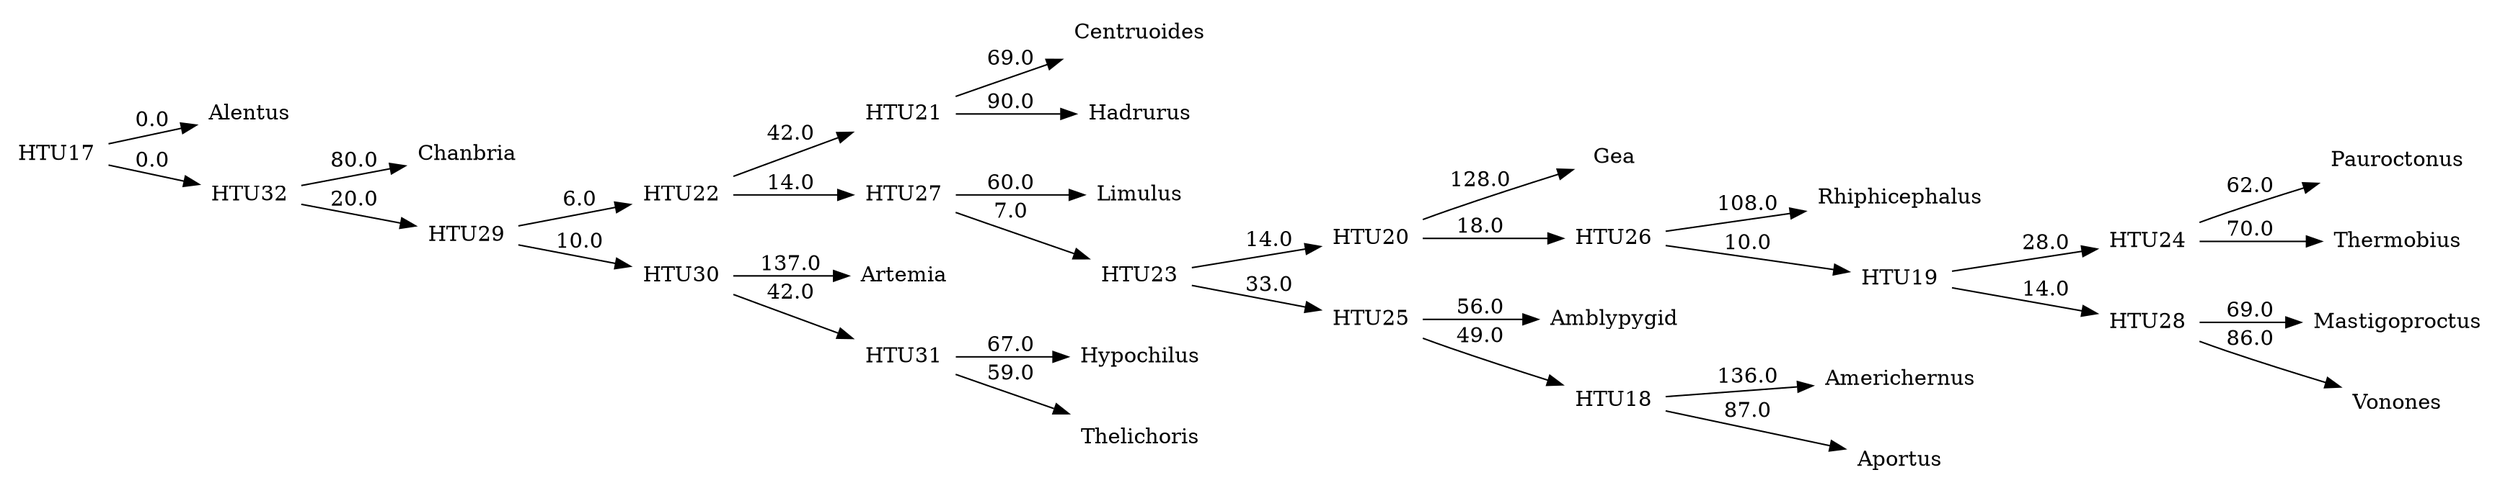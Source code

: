 digraph G {
	rankdir = LR;	edge [colorscheme=spectral11];	node [shape = none];

    0 [label=Alentus];
    1 [label=Amblypygid];
    2 [label=Americhernus];
    3 [label=Aportus];
    4 [label=Artemia];
    5 [label=Centruoides];
    6 [label=Chanbria];
    7 [label=Gea];
    8 [label=Hadrurus];
    9 [label=Hypochilus];
    10 [label=Limulus];
    11 [label=Mastigoproctus];
    12 [label=Pauroctonus];
    13 [label=Rhiphicephalus];
    14 [label=Thelichoris];
    15 [label=Thermobius];
    16 [label=Vonones];
    17 [label=HTU17];
    18 [label=HTU18];
    19 [label=HTU19];
    20 [label=HTU20];
    21 [label=HTU21];
    22 [label=HTU22];
    23 [label=HTU23];
    24 [label=HTU24];
    25 [label=HTU25];
    26 [label=HTU26];
    27 [label=HTU27];
    28 [label=HTU28];
    29 [label=HTU29];
    30 [label=HTU30];
    31 [label=HTU31];
    32 [label=HTU32];
    17 -> 0 [label=0.0];
    17 -> 32 [label=0.0];
    18 -> 2 [label=136.0];
    18 -> 3 [label=87.0];
    19 -> 24 [label=28.0];
    19 -> 28 [label=14.0];
    20 -> 7 [label=128.0];
    20 -> 26 [label=18.0];
    21 -> 5 [label=69.0];
    21 -> 8 [label=90.0];
    22 -> 21 [label=42.0];
    22 -> 27 [label=14.0];
    23 -> 20 [label=14.0];
    23 -> 25 [label=33.0];
    24 -> 12 [label=62.0];
    24 -> 15 [label=70.0];
    25 -> 1 [label=56.0];
    25 -> 18 [label=49.0];
    26 -> 13 [label=108.0];
    26 -> 19 [label=10.0];
    27 -> 10 [label=60.0];
    27 -> 23 [label=7.0];
    28 -> 11 [label=69.0];
    28 -> 16 [label=86.0];
    29 -> 22 [label=6.0];
    29 -> 30 [label=10.0];
    30 -> 4 [label=137.0];
    30 -> 31 [label=42.0];
    31 -> 9 [label=67.0];
    31 -> 14 [label=59.0];
    32 -> 6 [label=80.0];
    32 -> 29 [label=20.0];
}
//1738.0
digraph G {
	rankdir = LR;	edge [colorscheme=spectral11];	node [shape = none];

    0 [label=Alentus];
    1 [label=Amblypygid];
    2 [label=Americhernus];
    3 [label=Aportus];
    4 [label=Artemia];
    5 [label=Centruoides];
    6 [label=Chanbria];
    7 [label=Gea];
    8 [label=Hadrurus];
    9 [label=Hypochilus];
    10 [label=Limulus];
    11 [label=Mastigoproctus];
    12 [label=Pauroctonus];
    13 [label=Rhiphicephalus];
    14 [label=Thelichoris];
    15 [label=Thermobius];
    16 [label=Vonones];
    17 [label=HTU17];
    18 [label=HTU18];
    19 [label=HTU19];
    20 [label=HTU20];
    21 [label=HTU21];
    22 [label=HTU22];
    23 [label=HTU23];
    24 [label=HTU24];
    25 [label=HTU25];
    26 [label=HTU26];
    27 [label=HTU27];
    28 [label=HTU28];
    29 [label=HTU29];
    30 [label=HTU30];
    31 [label=HTU31];
    32 [label=HTU32];
    17 -> 0 [label=0.0];
    17 -> 32 [label=0.0];
    18 -> 2 [label=136.0];
    18 -> 3 [label=87.0];
    19 -> 24 [label=28.0];
    19 -> 28 [label=14.0];
    20 -> 7 [label=128.0];
    20 -> 26 [label=18.0];
    21 -> 5 [label=69.0];
    21 -> 8 [label=90.0];
    22 -> 21 [label=42.0];
    22 -> 27 [label=14.0];
    23 -> 20 [label=14.0];
    23 -> 25 [label=33.0];
    24 -> 12 [label=62.0];
    24 -> 15 [label=70.0];
    25 -> 1 [label=56.0];
    25 -> 18 [label=49.0];
    26 -> 13 [label=108.0];
    26 -> 19 [label=10.0];
    27 -> 10 [label=60.0];
    27 -> 23 [label=7.0];
    28 -> 11 [label=69.0];
    28 -> 16 [label=86.0];
    29 -> 22 [label=6.0];
    29 -> 30 [label=10.0];
    30 -> 4 [label=137.0];
    30 -> 31 [label=42.0];
    31 -> 9 [label=67.0];
    31 -> 14 [label=59.0];
    32 -> 6 [label=80.0];
    32 -> 29 [label=20.0];
}
//1738.0
digraph G {
	rankdir = LR;	edge [colorscheme=spectral11];	node [shape = none];

    0 [label=Alentus];
    1 [label=Amblypygid];
    2 [label=Americhernus];
    3 [label=Aportus];
    4 [label=Artemia];
    5 [label=Centruoides];
    6 [label=Chanbria];
    7 [label=Gea];
    8 [label=Hadrurus];
    9 [label=Hypochilus];
    10 [label=Limulus];
    11 [label=Mastigoproctus];
    12 [label=Pauroctonus];
    13 [label=Rhiphicephalus];
    14 [label=Thelichoris];
    15 [label=Thermobius];
    16 [label=Vonones];
    17 [label=HTU17];
    18 [label=HTU18];
    19 [label=HTU19];
    20 [label=HTU20];
    21 [label=HTU21];
    22 [label=HTU22];
    23 [label=HTU23];
    24 [label=HTU24];
    25 [label=HTU25];
    26 [label=HTU26];
    27 [label=HTU27];
    28 [label=HTU28];
    29 [label=HTU29];
    30 [label=HTU30];
    31 [label=HTU31];
    32 [label=HTU32];
    17 -> 0 [label=0.0];
    17 -> 32 [label=0.0];
    18 -> 2 [label=136.0];
    18 -> 3 [label=87.0];
    19 -> 24 [label=28.0];
    19 -> 28 [label=14.0];
    20 -> 7 [label=128.0];
    20 -> 26 [label=18.0];
    21 -> 5 [label=69.0];
    21 -> 8 [label=90.0];
    22 -> 21 [label=42.0];
    22 -> 27 [label=14.0];
    23 -> 20 [label=14.0];
    23 -> 25 [label=33.0];
    24 -> 12 [label=62.0];
    24 -> 15 [label=70.0];
    25 -> 1 [label=56.0];
    25 -> 18 [label=49.0];
    26 -> 13 [label=108.0];
    26 -> 19 [label=10.0];
    27 -> 10 [label=60.0];
    27 -> 23 [label=7.0];
    28 -> 11 [label=69.0];
    28 -> 16 [label=86.0];
    29 -> 22 [label=6.0];
    29 -> 30 [label=10.0];
    30 -> 4 [label=137.0];
    30 -> 31 [label=42.0];
    31 -> 9 [label=67.0];
    31 -> 14 [label=59.0];
    32 -> 6 [label=80.0];
    32 -> 29 [label=20.0];
}
//1738.0
digraph G {
	rankdir = LR;	edge [colorscheme=spectral11];	node [shape = none];

    0 [label=Alentus];
    1 [label=Amblypygid];
    2 [label=Americhernus];
    3 [label=Aportus];
    4 [label=Artemia];
    5 [label=Centruoides];
    6 [label=Chanbria];
    7 [label=Gea];
    8 [label=Hadrurus];
    9 [label=Hypochilus];
    10 [label=Limulus];
    11 [label=Mastigoproctus];
    12 [label=Pauroctonus];
    13 [label=Rhiphicephalus];
    14 [label=Thelichoris];
    15 [label=Thermobius];
    16 [label=Vonones];
    17 [label=HTU17];
    18 [label=HTU18];
    19 [label=HTU19];
    20 [label=HTU20];
    21 [label=HTU21];
    22 [label=HTU22];
    23 [label=HTU23];
    24 [label=HTU24];
    25 [label=HTU25];
    26 [label=HTU26];
    27 [label=HTU27];
    28 [label=HTU28];
    29 [label=HTU29];
    30 [label=HTU30];
    31 [label=HTU31];
    32 [label=HTU32];
    17 -> 0 [label=0.0];
    17 -> 32 [label=0.0];
    18 -> 2 [label=136.0];
    18 -> 3 [label=87.0];
    19 -> 24 [label=28.0];
    19 -> 28 [label=14.0];
    20 -> 7 [label=128.0];
    20 -> 26 [label=18.0];
    21 -> 5 [label=69.0];
    21 -> 8 [label=90.0];
    22 -> 21 [label=42.0];
    22 -> 27 [label=14.0];
    23 -> 20 [label=14.0];
    23 -> 25 [label=33.0];
    24 -> 12 [label=62.0];
    24 -> 15 [label=70.0];
    25 -> 1 [label=56.0];
    25 -> 18 [label=49.0];
    26 -> 13 [label=108.0];
    26 -> 19 [label=10.0];
    27 -> 10 [label=60.0];
    27 -> 23 [label=7.0];
    28 -> 11 [label=69.0];
    28 -> 16 [label=86.0];
    29 -> 22 [label=6.0];
    29 -> 30 [label=10.0];
    30 -> 4 [label=137.0];
    30 -> 31 [label=42.0];
    31 -> 9 [label=67.0];
    31 -> 14 [label=59.0];
    32 -> 6 [label=80.0];
    32 -> 29 [label=20.0];
}
//1738.0
digraph G {
	rankdir = LR;	edge [colorscheme=spectral11];	node [shape = none];

    0 [label=Alentus];
    1 [label=Amblypygid];
    2 [label=Americhernus];
    3 [label=Aportus];
    4 [label=Artemia];
    5 [label=Centruoides];
    6 [label=Chanbria];
    7 [label=Gea];
    8 [label=Hadrurus];
    9 [label=Hypochilus];
    10 [label=Limulus];
    11 [label=Mastigoproctus];
    12 [label=Pauroctonus];
    13 [label=Rhiphicephalus];
    14 [label=Thelichoris];
    15 [label=Thermobius];
    16 [label=Vonones];
    17 [label=HTU17];
    18 [label=HTU18];
    19 [label=HTU19];
    20 [label=HTU20];
    21 [label=HTU21];
    22 [label=HTU22];
    23 [label=HTU23];
    24 [label=HTU24];
    25 [label=HTU25];
    26 [label=HTU26];
    27 [label=HTU27];
    28 [label=HTU28];
    29 [label=HTU29];
    30 [label=HTU30];
    31 [label=HTU31];
    32 [label=HTU32];
    17 -> 0 [label=0.0];
    17 -> 32 [label=0.0];
    18 -> 2 [label=136.0];
    18 -> 3 [label=87.0];
    19 -> 24 [label=28.0];
    19 -> 28 [label=14.0];
    20 -> 7 [label=128.0];
    20 -> 26 [label=18.0];
    21 -> 5 [label=69.0];
    21 -> 8 [label=90.0];
    22 -> 21 [label=42.0];
    22 -> 27 [label=14.0];
    23 -> 20 [label=14.0];
    23 -> 25 [label=33.0];
    24 -> 12 [label=62.0];
    24 -> 15 [label=70.0];
    25 -> 1 [label=56.0];
    25 -> 18 [label=49.0];
    26 -> 13 [label=108.0];
    26 -> 19 [label=10.0];
    27 -> 10 [label=60.0];
    27 -> 23 [label=7.0];
    28 -> 11 [label=69.0];
    28 -> 16 [label=86.0];
    29 -> 22 [label=6.0];
    29 -> 30 [label=10.0];
    30 -> 4 [label=137.0];
    30 -> 31 [label=42.0];
    31 -> 9 [label=67.0];
    31 -> 14 [label=59.0];
    32 -> 6 [label=80.0];
    32 -> 29 [label=20.0];
}
//1738.0
digraph G {
	rankdir = LR;	edge [colorscheme=spectral11];	node [shape = none];

    0 [label=Alentus];
    1 [label=Amblypygid];
    2 [label=Americhernus];
    3 [label=Aportus];
    4 [label=Artemia];
    5 [label=Centruoides];
    6 [label=Chanbria];
    7 [label=Gea];
    8 [label=Hadrurus];
    9 [label=Hypochilus];
    10 [label=Limulus];
    11 [label=Mastigoproctus];
    12 [label=Pauroctonus];
    13 [label=Rhiphicephalus];
    14 [label=Thelichoris];
    15 [label=Thermobius];
    16 [label=Vonones];
    17 [label=HTU17];
    18 [label=HTU18];
    19 [label=HTU19];
    20 [label=HTU20];
    21 [label=HTU21];
    22 [label=HTU22];
    23 [label=HTU23];
    24 [label=HTU24];
    25 [label=HTU25];
    26 [label=HTU26];
    27 [label=HTU27];
    28 [label=HTU28];
    29 [label=HTU29];
    30 [label=HTU30];
    31 [label=HTU31];
    32 [label=HTU32];
    17 -> 0 [label=0.0];
    17 -> 32 [label=0.0];
    18 -> 2 [label=148.0];
    18 -> 3 [label=74.0];
    19 -> 23 [label=34.0];
    19 -> 27 [label=16.0];
    20 -> 5 [label=62.0];
    20 -> 8 [label=94.0];
    21 -> 20 [label=45.0];
    21 -> 26 [label=23.0];
    22 -> 24 [label=32.0];
    22 -> 25 [label=14.0];
    23 -> 12 [label=64.0];
    23 -> 15 [label=88.0];
    24 -> 1 [label=52.0];
    24 -> 18 [label=53.0];
    25 -> 13 [label=126.0];
    25 -> 19 [label=18.0];
    26 -> 10 [label=71.0];
    26 -> 22 [label=14.0];
    27 -> 11 [label=74.0];
    27 -> 16 [label=76.0];
    28 -> 21 [label=9.0];
    28 -> 29 [label=9.0];
    29 -> 4 [label=154.0];
    29 -> 30 [label=19.0];
    30 -> 7 [label=126.0];
    30 -> 31 [label=28.0];
    31 -> 9 [label=39.0];
    31 -> 14 [label=75.0];
    32 -> 6 [label=77.0];
    32 -> 28 [label=17.0];
}
//1721.0
digraph G {
	rankdir = LR;	edge [colorscheme=spectral11];	node [shape = none];

    0 [label=Alentus];
    1 [label=Amblypygid];
    2 [label=Americhernus];
    3 [label=Aportus];
    4 [label=Artemia];
    5 [label=Centruoides];
    6 [label=Chanbria];
    7 [label=Gea];
    8 [label=Hadrurus];
    9 [label=Hypochilus];
    10 [label=Limulus];
    11 [label=Mastigoproctus];
    12 [label=Pauroctonus];
    13 [label=Rhiphicephalus];
    14 [label=Thelichoris];
    15 [label=Thermobius];
    16 [label=Vonones];
    17 [label=HTU17];
    18 [label=HTU18];
    19 [label=HTU19];
    20 [label=HTU20];
    21 [label=HTU21];
    22 [label=HTU22];
    23 [label=HTU23];
    24 [label=HTU24];
    25 [label=HTU25];
    26 [label=HTU26];
    27 [label=HTU27];
    28 [label=HTU28];
    29 [label=HTU29];
    30 [label=HTU30];
    31 [label=HTU31];
    32 [label=HTU32];
    17 -> 0 [label=0.0];
    17 -> 32 [label=0.0];
    18 -> 2 [label=148.0];
    18 -> 3 [label=74.0];
    19 -> 23 [label=34.0];
    19 -> 27 [label=16.0];
    20 -> 5 [label=62.0];
    20 -> 8 [label=94.0];
    21 -> 20 [label=45.0];
    21 -> 26 [label=23.0];
    22 -> 24 [label=32.0];
    22 -> 25 [label=14.0];
    23 -> 12 [label=64.0];
    23 -> 15 [label=88.0];
    24 -> 1 [label=52.0];
    24 -> 18 [label=53.0];
    25 -> 13 [label=126.0];
    25 -> 19 [label=18.0];
    26 -> 10 [label=71.0];
    26 -> 22 [label=14.0];
    27 -> 11 [label=74.0];
    27 -> 16 [label=76.0];
    28 -> 21 [label=9.0];
    28 -> 29 [label=9.0];
    29 -> 4 [label=154.0];
    29 -> 30 [label=19.0];
    30 -> 7 [label=126.0];
    30 -> 31 [label=28.0];
    31 -> 9 [label=39.0];
    31 -> 14 [label=75.0];
    32 -> 6 [label=77.0];
    32 -> 28 [label=17.0];
}
//1721.0
digraph G {
	rankdir = LR;	edge [colorscheme=spectral11];	node [shape = none];

    0 [label=Alentus];
    1 [label=Amblypygid];
    2 [label=Americhernus];
    3 [label=Aportus];
    4 [label=Artemia];
    5 [label=Centruoides];
    6 [label=Chanbria];
    7 [label=Gea];
    8 [label=Hadrurus];
    9 [label=Hypochilus];
    10 [label=Limulus];
    11 [label=Mastigoproctus];
    12 [label=Pauroctonus];
    13 [label=Rhiphicephalus];
    14 [label=Thelichoris];
    15 [label=Thermobius];
    16 [label=Vonones];
    17 [label=HTU17];
    18 [label=HTU18];
    19 [label=HTU19];
    20 [label=HTU20];
    21 [label=HTU21];
    22 [label=HTU22];
    23 [label=HTU23];
    24 [label=HTU24];
    25 [label=HTU25];
    26 [label=HTU26];
    27 [label=HTU27];
    28 [label=HTU28];
    29 [label=HTU29];
    30 [label=HTU30];
    31 [label=HTU31];
    32 [label=HTU32];
    17 -> 0 [label=0.0];
    17 -> 32 [label=0.0];
    18 -> 2 [label=148.0];
    18 -> 3 [label=74.0];
    19 -> 23 [label=34.0];
    19 -> 27 [label=16.0];
    20 -> 5 [label=62.0];
    20 -> 8 [label=94.0];
    21 -> 20 [label=45.0];
    21 -> 26 [label=23.0];
    22 -> 24 [label=32.0];
    22 -> 25 [label=14.0];
    23 -> 12 [label=64.0];
    23 -> 15 [label=88.0];
    24 -> 1 [label=52.0];
    24 -> 18 [label=53.0];
    25 -> 13 [label=126.0];
    25 -> 19 [label=18.0];
    26 -> 10 [label=71.0];
    26 -> 22 [label=14.0];
    27 -> 11 [label=74.0];
    27 -> 16 [label=76.0];
    28 -> 21 [label=9.0];
    28 -> 29 [label=9.0];
    29 -> 4 [label=154.0];
    29 -> 30 [label=19.0];
    30 -> 7 [label=126.0];
    30 -> 31 [label=28.0];
    31 -> 9 [label=39.0];
    31 -> 14 [label=75.0];
    32 -> 6 [label=77.0];
    32 -> 28 [label=17.0];
}
//1721.0
digraph G {
	rankdir = LR;	edge [colorscheme=spectral11];	node [shape = none];

    0 [label=Alentus];
    1 [label=Amblypygid];
    2 [label=Americhernus];
    3 [label=Aportus];
    4 [label=Artemia];
    5 [label=Centruoides];
    6 [label=Chanbria];
    7 [label=Gea];
    8 [label=Hadrurus];
    9 [label=Hypochilus];
    10 [label=Limulus];
    11 [label=Mastigoproctus];
    12 [label=Pauroctonus];
    13 [label=Rhiphicephalus];
    14 [label=Thelichoris];
    15 [label=Thermobius];
    16 [label=Vonones];
    17 [label=HTU17];
    18 [label=HTU18];
    19 [label=HTU19];
    20 [label=HTU20];
    21 [label=HTU21];
    22 [label=HTU22];
    23 [label=HTU23];
    24 [label=HTU24];
    25 [label=HTU25];
    26 [label=HTU26];
    27 [label=HTU27];
    28 [label=HTU28];
    29 [label=HTU29];
    30 [label=HTU30];
    31 [label=HTU31];
    32 [label=HTU32];
    17 -> 0 [label=0.0];
    17 -> 32 [label=0.0];
    18 -> 2 [label=148.0];
    18 -> 3 [label=74.0];
    19 -> 23 [label=34.0];
    19 -> 27 [label=16.0];
    20 -> 5 [label=62.0];
    20 -> 8 [label=94.0];
    21 -> 20 [label=45.0];
    21 -> 26 [label=23.0];
    22 -> 24 [label=32.0];
    22 -> 25 [label=14.0];
    23 -> 12 [label=64.0];
    23 -> 15 [label=88.0];
    24 -> 1 [label=52.0];
    24 -> 18 [label=53.0];
    25 -> 13 [label=126.0];
    25 -> 19 [label=18.0];
    26 -> 10 [label=71.0];
    26 -> 22 [label=14.0];
    27 -> 11 [label=74.0];
    27 -> 16 [label=76.0];
    28 -> 21 [label=9.0];
    28 -> 29 [label=9.0];
    29 -> 4 [label=154.0];
    29 -> 30 [label=19.0];
    30 -> 7 [label=126.0];
    30 -> 31 [label=28.0];
    31 -> 9 [label=39.0];
    31 -> 14 [label=75.0];
    32 -> 6 [label=77.0];
    32 -> 28 [label=17.0];
}
//1721.0
digraph G {
	rankdir = LR;	edge [colorscheme=spectral11];	node [shape = none];

    0 [label=Alentus];
    1 [label=Amblypygid];
    2 [label=Americhernus];
    3 [label=Aportus];
    4 [label=Artemia];
    5 [label=Centruoides];
    6 [label=Chanbria];
    7 [label=Gea];
    8 [label=Hadrurus];
    9 [label=Hypochilus];
    10 [label=Limulus];
    11 [label=Mastigoproctus];
    12 [label=Pauroctonus];
    13 [label=Rhiphicephalus];
    14 [label=Thelichoris];
    15 [label=Thermobius];
    16 [label=Vonones];
    17 [label=HTU17];
    18 [label=HTU18];
    19 [label=HTU19];
    20 [label=HTU20];
    21 [label=HTU21];
    22 [label=HTU22];
    23 [label=HTU23];
    24 [label=HTU24];
    25 [label=HTU25];
    26 [label=HTU26];
    27 [label=HTU27];
    28 [label=HTU28];
    29 [label=HTU29];
    30 [label=HTU30];
    31 [label=HTU31];
    32 [label=HTU32];
    17 -> 0 [label=0.0];
    17 -> 32 [label=0.0];
    18 -> 2 [label=148.0];
    18 -> 3 [label=74.0];
    19 -> 23 [label=34.0];
    19 -> 27 [label=16.0];
    20 -> 5 [label=62.0];
    20 -> 8 [label=94.0];
    21 -> 20 [label=45.0];
    21 -> 26 [label=23.0];
    22 -> 24 [label=32.0];
    22 -> 25 [label=14.0];
    23 -> 12 [label=64.0];
    23 -> 15 [label=88.0];
    24 -> 1 [label=52.0];
    24 -> 18 [label=53.0];
    25 -> 13 [label=126.0];
    25 -> 19 [label=18.0];
    26 -> 10 [label=71.0];
    26 -> 22 [label=14.0];
    27 -> 11 [label=74.0];
    27 -> 16 [label=76.0];
    28 -> 21 [label=9.0];
    28 -> 29 [label=9.0];
    29 -> 4 [label=154.0];
    29 -> 30 [label=19.0];
    30 -> 7 [label=126.0];
    30 -> 31 [label=28.0];
    31 -> 9 [label=39.0];
    31 -> 14 [label=75.0];
    32 -> 6 [label=77.0];
    32 -> 28 [label=17.0];
}
//1721.0
digraph G {
	rankdir = LR;	edge [colorscheme=spectral11];	node [shape = none];

    0 [label=Alentus];
    1 [label=Amblypygid];
    2 [label=Americhernus];
    3 [label=Aportus];
    4 [label=Artemia];
    5 [label=Centruoides];
    6 [label=Chanbria];
    7 [label=Gea];
    8 [label=Hadrurus];
    9 [label=Hypochilus];
    10 [label=Limulus];
    11 [label=Mastigoproctus];
    12 [label=Pauroctonus];
    13 [label=Rhiphicephalus];
    14 [label=Thelichoris];
    15 [label=Thermobius];
    16 [label=Vonones];
    17 [label=HTU17];
    18 [label=HTU18];
    19 [label=HTU19];
    20 [label=HTU20];
    21 [label=HTU21];
    22 [label=HTU22];
    23 [label=HTU23];
    24 [label=HTU24];
    25 [label=HTU25];
    26 [label=HTU26];
    27 [label=HTU27];
    28 [label=HTU28];
    29 [label=HTU29];
    30 [label=HTU30];
    31 [label=HTU31];
    32 [label=HTU32];
    17 -> 0 [label=0.0];
    17 -> 32 [label=0.0];
    18 -> 2 [label=148.0];
    18 -> 3 [label=74.0];
    19 -> 23 [label=34.0];
    19 -> 27 [label=16.0];
    20 -> 5 [label=62.0];
    20 -> 8 [label=94.0];
    21 -> 20 [label=45.0];
    21 -> 26 [label=23.0];
    22 -> 24 [label=32.0];
    22 -> 25 [label=14.0];
    23 -> 12 [label=64.0];
    23 -> 15 [label=88.0];
    24 -> 1 [label=52.0];
    24 -> 18 [label=53.0];
    25 -> 13 [label=126.0];
    25 -> 19 [label=18.0];
    26 -> 10 [label=71.0];
    26 -> 22 [label=14.0];
    27 -> 11 [label=74.0];
    27 -> 16 [label=76.0];
    28 -> 21 [label=9.0];
    28 -> 29 [label=9.0];
    29 -> 4 [label=154.0];
    29 -> 30 [label=19.0];
    30 -> 7 [label=126.0];
    30 -> 31 [label=28.0];
    31 -> 9 [label=39.0];
    31 -> 14 [label=75.0];
    32 -> 6 [label=77.0];
    32 -> 28 [label=17.0];
}
//1721.0
